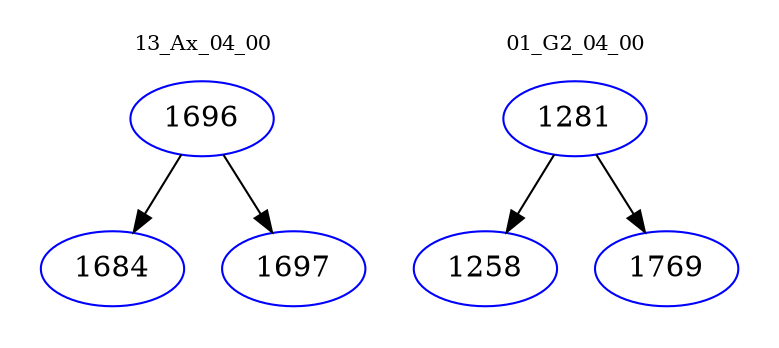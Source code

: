digraph{
subgraph cluster_0 {
color = white
label = "13_Ax_04_00";
fontsize=10;
T0_1696 [label="1696", color="blue"]
T0_1696 -> T0_1684 [color="black"]
T0_1684 [label="1684", color="blue"]
T0_1696 -> T0_1697 [color="black"]
T0_1697 [label="1697", color="blue"]
}
subgraph cluster_1 {
color = white
label = "01_G2_04_00";
fontsize=10;
T1_1281 [label="1281", color="blue"]
T1_1281 -> T1_1258 [color="black"]
T1_1258 [label="1258", color="blue"]
T1_1281 -> T1_1769 [color="black"]
T1_1769 [label="1769", color="blue"]
}
}
